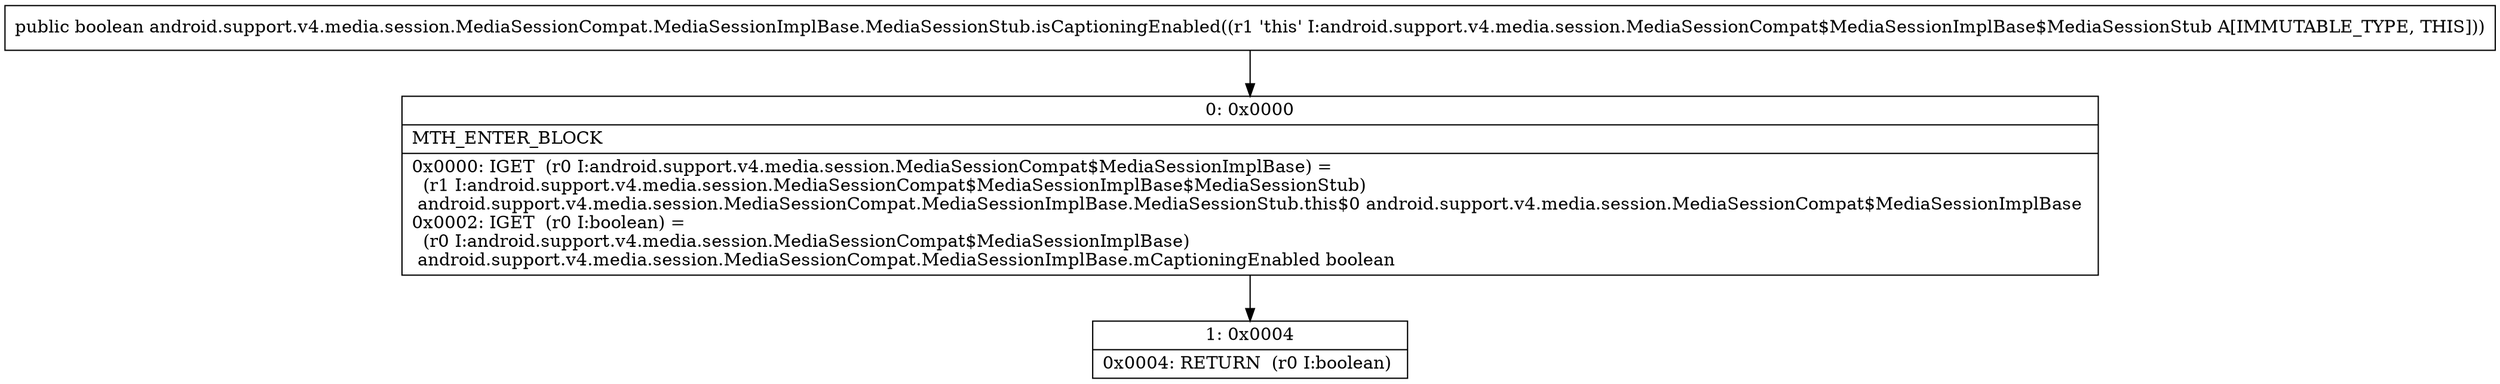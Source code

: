 digraph "CFG forandroid.support.v4.media.session.MediaSessionCompat.MediaSessionImplBase.MediaSessionStub.isCaptioningEnabled()Z" {
Node_0 [shape=record,label="{0\:\ 0x0000|MTH_ENTER_BLOCK\l|0x0000: IGET  (r0 I:android.support.v4.media.session.MediaSessionCompat$MediaSessionImplBase) = \l  (r1 I:android.support.v4.media.session.MediaSessionCompat$MediaSessionImplBase$MediaSessionStub)\l android.support.v4.media.session.MediaSessionCompat.MediaSessionImplBase.MediaSessionStub.this$0 android.support.v4.media.session.MediaSessionCompat$MediaSessionImplBase \l0x0002: IGET  (r0 I:boolean) = \l  (r0 I:android.support.v4.media.session.MediaSessionCompat$MediaSessionImplBase)\l android.support.v4.media.session.MediaSessionCompat.MediaSessionImplBase.mCaptioningEnabled boolean \l}"];
Node_1 [shape=record,label="{1\:\ 0x0004|0x0004: RETURN  (r0 I:boolean) \l}"];
MethodNode[shape=record,label="{public boolean android.support.v4.media.session.MediaSessionCompat.MediaSessionImplBase.MediaSessionStub.isCaptioningEnabled((r1 'this' I:android.support.v4.media.session.MediaSessionCompat$MediaSessionImplBase$MediaSessionStub A[IMMUTABLE_TYPE, THIS])) }"];
MethodNode -> Node_0;
Node_0 -> Node_1;
}

